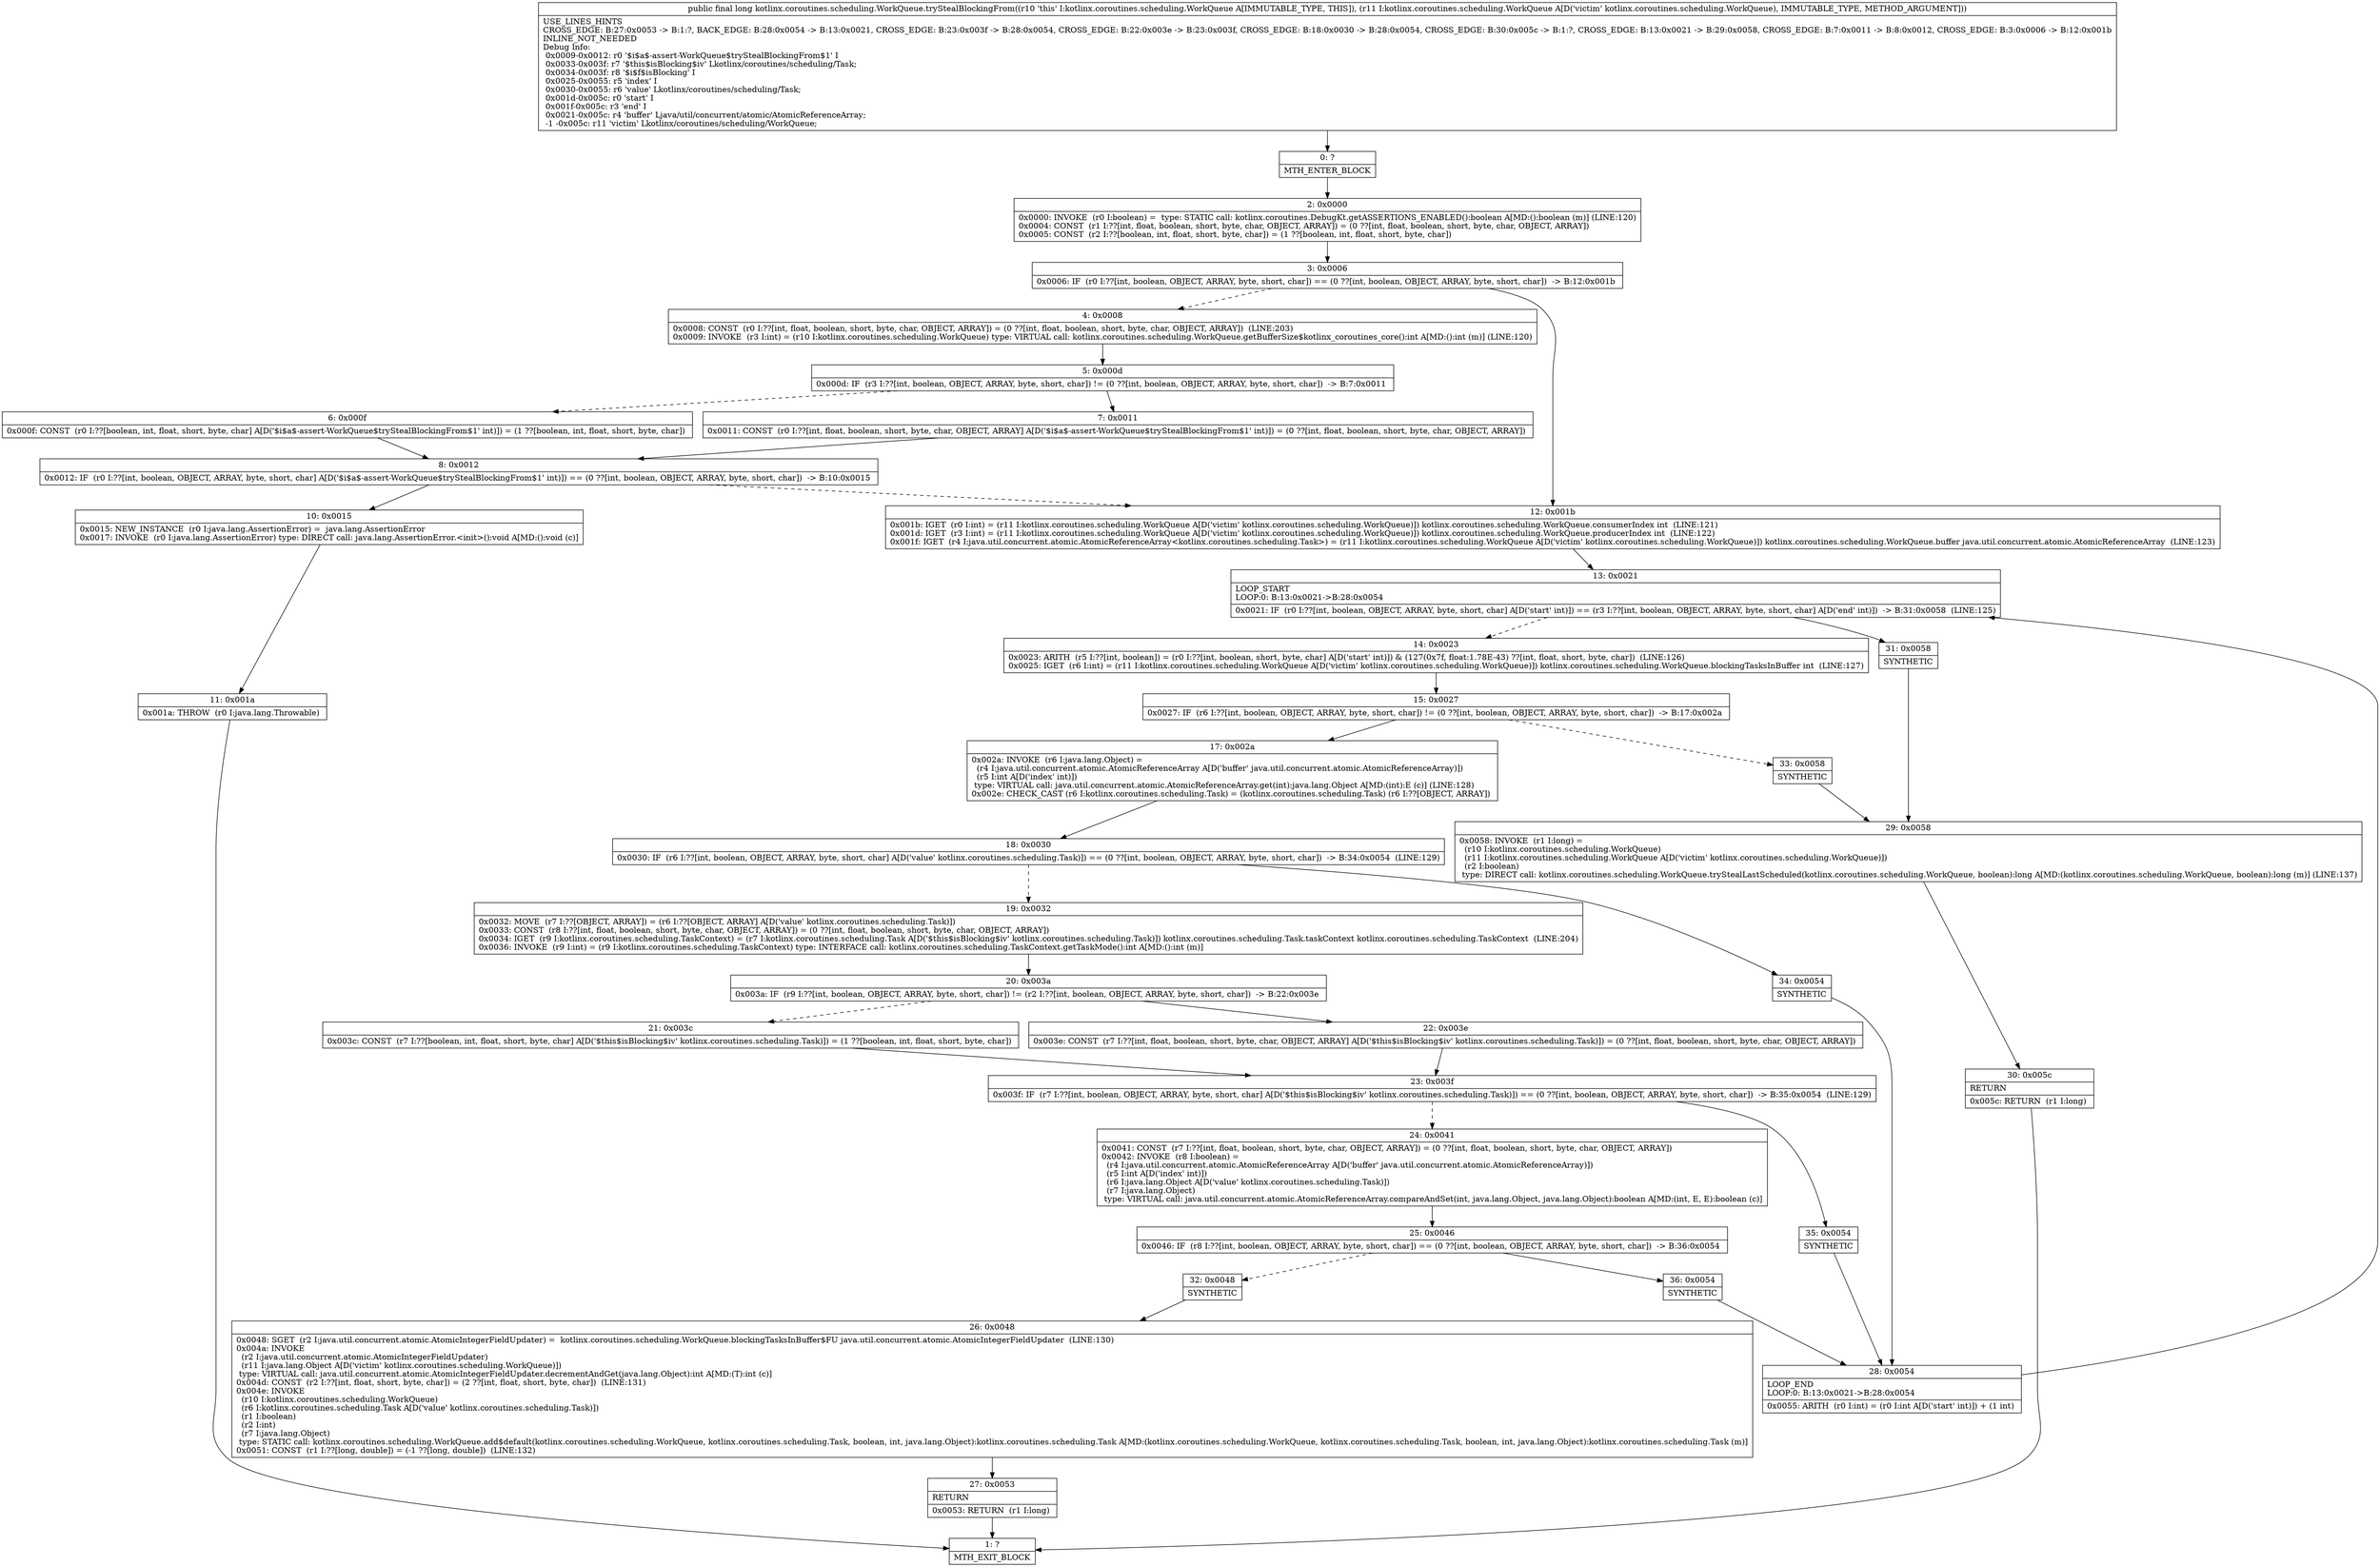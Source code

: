 digraph "CFG forkotlinx.coroutines.scheduling.WorkQueue.tryStealBlockingFrom(Lkotlinx\/coroutines\/scheduling\/WorkQueue;)J" {
Node_0 [shape=record,label="{0\:\ ?|MTH_ENTER_BLOCK\l}"];
Node_2 [shape=record,label="{2\:\ 0x0000|0x0000: INVOKE  (r0 I:boolean) =  type: STATIC call: kotlinx.coroutines.DebugKt.getASSERTIONS_ENABLED():boolean A[MD:():boolean (m)] (LINE:120)\l0x0004: CONST  (r1 I:??[int, float, boolean, short, byte, char, OBJECT, ARRAY]) = (0 ??[int, float, boolean, short, byte, char, OBJECT, ARRAY]) \l0x0005: CONST  (r2 I:??[boolean, int, float, short, byte, char]) = (1 ??[boolean, int, float, short, byte, char]) \l}"];
Node_3 [shape=record,label="{3\:\ 0x0006|0x0006: IF  (r0 I:??[int, boolean, OBJECT, ARRAY, byte, short, char]) == (0 ??[int, boolean, OBJECT, ARRAY, byte, short, char])  \-\> B:12:0x001b \l}"];
Node_4 [shape=record,label="{4\:\ 0x0008|0x0008: CONST  (r0 I:??[int, float, boolean, short, byte, char, OBJECT, ARRAY]) = (0 ??[int, float, boolean, short, byte, char, OBJECT, ARRAY])  (LINE:203)\l0x0009: INVOKE  (r3 I:int) = (r10 I:kotlinx.coroutines.scheduling.WorkQueue) type: VIRTUAL call: kotlinx.coroutines.scheduling.WorkQueue.getBufferSize$kotlinx_coroutines_core():int A[MD:():int (m)] (LINE:120)\l}"];
Node_5 [shape=record,label="{5\:\ 0x000d|0x000d: IF  (r3 I:??[int, boolean, OBJECT, ARRAY, byte, short, char]) != (0 ??[int, boolean, OBJECT, ARRAY, byte, short, char])  \-\> B:7:0x0011 \l}"];
Node_6 [shape=record,label="{6\:\ 0x000f|0x000f: CONST  (r0 I:??[boolean, int, float, short, byte, char] A[D('$i$a$\-assert\-WorkQueue$tryStealBlockingFrom$1' int)]) = (1 ??[boolean, int, float, short, byte, char]) \l}"];
Node_8 [shape=record,label="{8\:\ 0x0012|0x0012: IF  (r0 I:??[int, boolean, OBJECT, ARRAY, byte, short, char] A[D('$i$a$\-assert\-WorkQueue$tryStealBlockingFrom$1' int)]) == (0 ??[int, boolean, OBJECT, ARRAY, byte, short, char])  \-\> B:10:0x0015 \l}"];
Node_10 [shape=record,label="{10\:\ 0x0015|0x0015: NEW_INSTANCE  (r0 I:java.lang.AssertionError) =  java.lang.AssertionError \l0x0017: INVOKE  (r0 I:java.lang.AssertionError) type: DIRECT call: java.lang.AssertionError.\<init\>():void A[MD:():void (c)]\l}"];
Node_11 [shape=record,label="{11\:\ 0x001a|0x001a: THROW  (r0 I:java.lang.Throwable) \l}"];
Node_1 [shape=record,label="{1\:\ ?|MTH_EXIT_BLOCK\l}"];
Node_7 [shape=record,label="{7\:\ 0x0011|0x0011: CONST  (r0 I:??[int, float, boolean, short, byte, char, OBJECT, ARRAY] A[D('$i$a$\-assert\-WorkQueue$tryStealBlockingFrom$1' int)]) = (0 ??[int, float, boolean, short, byte, char, OBJECT, ARRAY]) \l}"];
Node_12 [shape=record,label="{12\:\ 0x001b|0x001b: IGET  (r0 I:int) = (r11 I:kotlinx.coroutines.scheduling.WorkQueue A[D('victim' kotlinx.coroutines.scheduling.WorkQueue)]) kotlinx.coroutines.scheduling.WorkQueue.consumerIndex int  (LINE:121)\l0x001d: IGET  (r3 I:int) = (r11 I:kotlinx.coroutines.scheduling.WorkQueue A[D('victim' kotlinx.coroutines.scheduling.WorkQueue)]) kotlinx.coroutines.scheduling.WorkQueue.producerIndex int  (LINE:122)\l0x001f: IGET  (r4 I:java.util.concurrent.atomic.AtomicReferenceArray\<kotlinx.coroutines.scheduling.Task\>) = (r11 I:kotlinx.coroutines.scheduling.WorkQueue A[D('victim' kotlinx.coroutines.scheduling.WorkQueue)]) kotlinx.coroutines.scheduling.WorkQueue.buffer java.util.concurrent.atomic.AtomicReferenceArray  (LINE:123)\l}"];
Node_13 [shape=record,label="{13\:\ 0x0021|LOOP_START\lLOOP:0: B:13:0x0021\-\>B:28:0x0054\l|0x0021: IF  (r0 I:??[int, boolean, OBJECT, ARRAY, byte, short, char] A[D('start' int)]) == (r3 I:??[int, boolean, OBJECT, ARRAY, byte, short, char] A[D('end' int)])  \-\> B:31:0x0058  (LINE:125)\l}"];
Node_14 [shape=record,label="{14\:\ 0x0023|0x0023: ARITH  (r5 I:??[int, boolean]) = (r0 I:??[int, boolean, short, byte, char] A[D('start' int)]) & (127(0x7f, float:1.78E\-43) ??[int, float, short, byte, char])  (LINE:126)\l0x0025: IGET  (r6 I:int) = (r11 I:kotlinx.coroutines.scheduling.WorkQueue A[D('victim' kotlinx.coroutines.scheduling.WorkQueue)]) kotlinx.coroutines.scheduling.WorkQueue.blockingTasksInBuffer int  (LINE:127)\l}"];
Node_15 [shape=record,label="{15\:\ 0x0027|0x0027: IF  (r6 I:??[int, boolean, OBJECT, ARRAY, byte, short, char]) != (0 ??[int, boolean, OBJECT, ARRAY, byte, short, char])  \-\> B:17:0x002a \l}"];
Node_17 [shape=record,label="{17\:\ 0x002a|0x002a: INVOKE  (r6 I:java.lang.Object) = \l  (r4 I:java.util.concurrent.atomic.AtomicReferenceArray A[D('buffer' java.util.concurrent.atomic.AtomicReferenceArray)])\l  (r5 I:int A[D('index' int)])\l type: VIRTUAL call: java.util.concurrent.atomic.AtomicReferenceArray.get(int):java.lang.Object A[MD:(int):E (c)] (LINE:128)\l0x002e: CHECK_CAST (r6 I:kotlinx.coroutines.scheduling.Task) = (kotlinx.coroutines.scheduling.Task) (r6 I:??[OBJECT, ARRAY]) \l}"];
Node_18 [shape=record,label="{18\:\ 0x0030|0x0030: IF  (r6 I:??[int, boolean, OBJECT, ARRAY, byte, short, char] A[D('value' kotlinx.coroutines.scheduling.Task)]) == (0 ??[int, boolean, OBJECT, ARRAY, byte, short, char])  \-\> B:34:0x0054  (LINE:129)\l}"];
Node_19 [shape=record,label="{19\:\ 0x0032|0x0032: MOVE  (r7 I:??[OBJECT, ARRAY]) = (r6 I:??[OBJECT, ARRAY] A[D('value' kotlinx.coroutines.scheduling.Task)]) \l0x0033: CONST  (r8 I:??[int, float, boolean, short, byte, char, OBJECT, ARRAY]) = (0 ??[int, float, boolean, short, byte, char, OBJECT, ARRAY]) \l0x0034: IGET  (r9 I:kotlinx.coroutines.scheduling.TaskContext) = (r7 I:kotlinx.coroutines.scheduling.Task A[D('$this$isBlocking$iv' kotlinx.coroutines.scheduling.Task)]) kotlinx.coroutines.scheduling.Task.taskContext kotlinx.coroutines.scheduling.TaskContext  (LINE:204)\l0x0036: INVOKE  (r9 I:int) = (r9 I:kotlinx.coroutines.scheduling.TaskContext) type: INTERFACE call: kotlinx.coroutines.scheduling.TaskContext.getTaskMode():int A[MD:():int (m)]\l}"];
Node_20 [shape=record,label="{20\:\ 0x003a|0x003a: IF  (r9 I:??[int, boolean, OBJECT, ARRAY, byte, short, char]) != (r2 I:??[int, boolean, OBJECT, ARRAY, byte, short, char])  \-\> B:22:0x003e \l}"];
Node_21 [shape=record,label="{21\:\ 0x003c|0x003c: CONST  (r7 I:??[boolean, int, float, short, byte, char] A[D('$this$isBlocking$iv' kotlinx.coroutines.scheduling.Task)]) = (1 ??[boolean, int, float, short, byte, char]) \l}"];
Node_23 [shape=record,label="{23\:\ 0x003f|0x003f: IF  (r7 I:??[int, boolean, OBJECT, ARRAY, byte, short, char] A[D('$this$isBlocking$iv' kotlinx.coroutines.scheduling.Task)]) == (0 ??[int, boolean, OBJECT, ARRAY, byte, short, char])  \-\> B:35:0x0054  (LINE:129)\l}"];
Node_24 [shape=record,label="{24\:\ 0x0041|0x0041: CONST  (r7 I:??[int, float, boolean, short, byte, char, OBJECT, ARRAY]) = (0 ??[int, float, boolean, short, byte, char, OBJECT, ARRAY]) \l0x0042: INVOKE  (r8 I:boolean) = \l  (r4 I:java.util.concurrent.atomic.AtomicReferenceArray A[D('buffer' java.util.concurrent.atomic.AtomicReferenceArray)])\l  (r5 I:int A[D('index' int)])\l  (r6 I:java.lang.Object A[D('value' kotlinx.coroutines.scheduling.Task)])\l  (r7 I:java.lang.Object)\l type: VIRTUAL call: java.util.concurrent.atomic.AtomicReferenceArray.compareAndSet(int, java.lang.Object, java.lang.Object):boolean A[MD:(int, E, E):boolean (c)]\l}"];
Node_25 [shape=record,label="{25\:\ 0x0046|0x0046: IF  (r8 I:??[int, boolean, OBJECT, ARRAY, byte, short, char]) == (0 ??[int, boolean, OBJECT, ARRAY, byte, short, char])  \-\> B:36:0x0054 \l}"];
Node_32 [shape=record,label="{32\:\ 0x0048|SYNTHETIC\l}"];
Node_26 [shape=record,label="{26\:\ 0x0048|0x0048: SGET  (r2 I:java.util.concurrent.atomic.AtomicIntegerFieldUpdater) =  kotlinx.coroutines.scheduling.WorkQueue.blockingTasksInBuffer$FU java.util.concurrent.atomic.AtomicIntegerFieldUpdater  (LINE:130)\l0x004a: INVOKE  \l  (r2 I:java.util.concurrent.atomic.AtomicIntegerFieldUpdater)\l  (r11 I:java.lang.Object A[D('victim' kotlinx.coroutines.scheduling.WorkQueue)])\l type: VIRTUAL call: java.util.concurrent.atomic.AtomicIntegerFieldUpdater.decrementAndGet(java.lang.Object):int A[MD:(T):int (c)]\l0x004d: CONST  (r2 I:??[int, float, short, byte, char]) = (2 ??[int, float, short, byte, char])  (LINE:131)\l0x004e: INVOKE  \l  (r10 I:kotlinx.coroutines.scheduling.WorkQueue)\l  (r6 I:kotlinx.coroutines.scheduling.Task A[D('value' kotlinx.coroutines.scheduling.Task)])\l  (r1 I:boolean)\l  (r2 I:int)\l  (r7 I:java.lang.Object)\l type: STATIC call: kotlinx.coroutines.scheduling.WorkQueue.add$default(kotlinx.coroutines.scheduling.WorkQueue, kotlinx.coroutines.scheduling.Task, boolean, int, java.lang.Object):kotlinx.coroutines.scheduling.Task A[MD:(kotlinx.coroutines.scheduling.WorkQueue, kotlinx.coroutines.scheduling.Task, boolean, int, java.lang.Object):kotlinx.coroutines.scheduling.Task (m)]\l0x0051: CONST  (r1 I:??[long, double]) = (\-1 ??[long, double])  (LINE:132)\l}"];
Node_27 [shape=record,label="{27\:\ 0x0053|RETURN\l|0x0053: RETURN  (r1 I:long) \l}"];
Node_36 [shape=record,label="{36\:\ 0x0054|SYNTHETIC\l}"];
Node_28 [shape=record,label="{28\:\ 0x0054|LOOP_END\lLOOP:0: B:13:0x0021\-\>B:28:0x0054\l|0x0055: ARITH  (r0 I:int) = (r0 I:int A[D('start' int)]) + (1 int) \l}"];
Node_35 [shape=record,label="{35\:\ 0x0054|SYNTHETIC\l}"];
Node_22 [shape=record,label="{22\:\ 0x003e|0x003e: CONST  (r7 I:??[int, float, boolean, short, byte, char, OBJECT, ARRAY] A[D('$this$isBlocking$iv' kotlinx.coroutines.scheduling.Task)]) = (0 ??[int, float, boolean, short, byte, char, OBJECT, ARRAY]) \l}"];
Node_34 [shape=record,label="{34\:\ 0x0054|SYNTHETIC\l}"];
Node_33 [shape=record,label="{33\:\ 0x0058|SYNTHETIC\l}"];
Node_29 [shape=record,label="{29\:\ 0x0058|0x0058: INVOKE  (r1 I:long) = \l  (r10 I:kotlinx.coroutines.scheduling.WorkQueue)\l  (r11 I:kotlinx.coroutines.scheduling.WorkQueue A[D('victim' kotlinx.coroutines.scheduling.WorkQueue)])\l  (r2 I:boolean)\l type: DIRECT call: kotlinx.coroutines.scheduling.WorkQueue.tryStealLastScheduled(kotlinx.coroutines.scheduling.WorkQueue, boolean):long A[MD:(kotlinx.coroutines.scheduling.WorkQueue, boolean):long (m)] (LINE:137)\l}"];
Node_30 [shape=record,label="{30\:\ 0x005c|RETURN\l|0x005c: RETURN  (r1 I:long) \l}"];
Node_31 [shape=record,label="{31\:\ 0x0058|SYNTHETIC\l}"];
MethodNode[shape=record,label="{public final long kotlinx.coroutines.scheduling.WorkQueue.tryStealBlockingFrom((r10 'this' I:kotlinx.coroutines.scheduling.WorkQueue A[IMMUTABLE_TYPE, THIS]), (r11 I:kotlinx.coroutines.scheduling.WorkQueue A[D('victim' kotlinx.coroutines.scheduling.WorkQueue), IMMUTABLE_TYPE, METHOD_ARGUMENT]))  | USE_LINES_HINTS\lCROSS_EDGE: B:27:0x0053 \-\> B:1:?, BACK_EDGE: B:28:0x0054 \-\> B:13:0x0021, CROSS_EDGE: B:23:0x003f \-\> B:28:0x0054, CROSS_EDGE: B:22:0x003e \-\> B:23:0x003f, CROSS_EDGE: B:18:0x0030 \-\> B:28:0x0054, CROSS_EDGE: B:30:0x005c \-\> B:1:?, CROSS_EDGE: B:13:0x0021 \-\> B:29:0x0058, CROSS_EDGE: B:7:0x0011 \-\> B:8:0x0012, CROSS_EDGE: B:3:0x0006 \-\> B:12:0x001b\lINLINE_NOT_NEEDED\lDebug Info:\l  0x0009\-0x0012: r0 '$i$a$\-assert\-WorkQueue$tryStealBlockingFrom$1' I\l  0x0033\-0x003f: r7 '$this$isBlocking$iv' Lkotlinx\/coroutines\/scheduling\/Task;\l  0x0034\-0x003f: r8 '$i$f$isBlocking' I\l  0x0025\-0x0055: r5 'index' I\l  0x0030\-0x0055: r6 'value' Lkotlinx\/coroutines\/scheduling\/Task;\l  0x001d\-0x005c: r0 'start' I\l  0x001f\-0x005c: r3 'end' I\l  0x0021\-0x005c: r4 'buffer' Ljava\/util\/concurrent\/atomic\/AtomicReferenceArray;\l  \-1 \-0x005c: r11 'victim' Lkotlinx\/coroutines\/scheduling\/WorkQueue;\l}"];
MethodNode -> Node_0;Node_0 -> Node_2;
Node_2 -> Node_3;
Node_3 -> Node_4[style=dashed];
Node_3 -> Node_12;
Node_4 -> Node_5;
Node_5 -> Node_6[style=dashed];
Node_5 -> Node_7;
Node_6 -> Node_8;
Node_8 -> Node_10;
Node_8 -> Node_12[style=dashed];
Node_10 -> Node_11;
Node_11 -> Node_1;
Node_7 -> Node_8;
Node_12 -> Node_13;
Node_13 -> Node_14[style=dashed];
Node_13 -> Node_31;
Node_14 -> Node_15;
Node_15 -> Node_17;
Node_15 -> Node_33[style=dashed];
Node_17 -> Node_18;
Node_18 -> Node_19[style=dashed];
Node_18 -> Node_34;
Node_19 -> Node_20;
Node_20 -> Node_21[style=dashed];
Node_20 -> Node_22;
Node_21 -> Node_23;
Node_23 -> Node_24[style=dashed];
Node_23 -> Node_35;
Node_24 -> Node_25;
Node_25 -> Node_32[style=dashed];
Node_25 -> Node_36;
Node_32 -> Node_26;
Node_26 -> Node_27;
Node_27 -> Node_1;
Node_36 -> Node_28;
Node_28 -> Node_13;
Node_35 -> Node_28;
Node_22 -> Node_23;
Node_34 -> Node_28;
Node_33 -> Node_29;
Node_29 -> Node_30;
Node_30 -> Node_1;
Node_31 -> Node_29;
}

